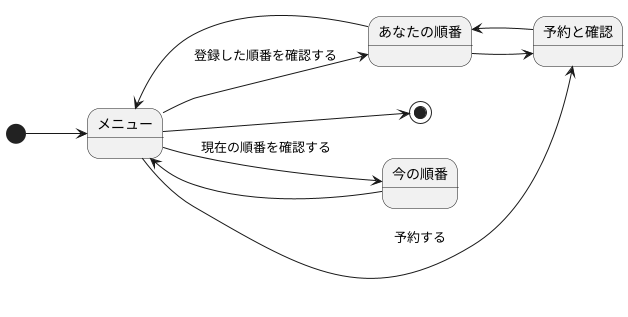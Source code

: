 @startuml
left to right direction

[*] --> メニュー
メニュー --> [*]

メニュー -down-> 今の順番 : 現在の順番を確認する
今の順番 -->メニュー

メニュー --> 予約と確認 : 予約する

メニュー --> あなたの順番 : 登録した順番を確認する
メニュー <-- あなたの順番 

あなたの順番 --> 予約と確認
予約と確認 --> あなたの順番 



@enduml